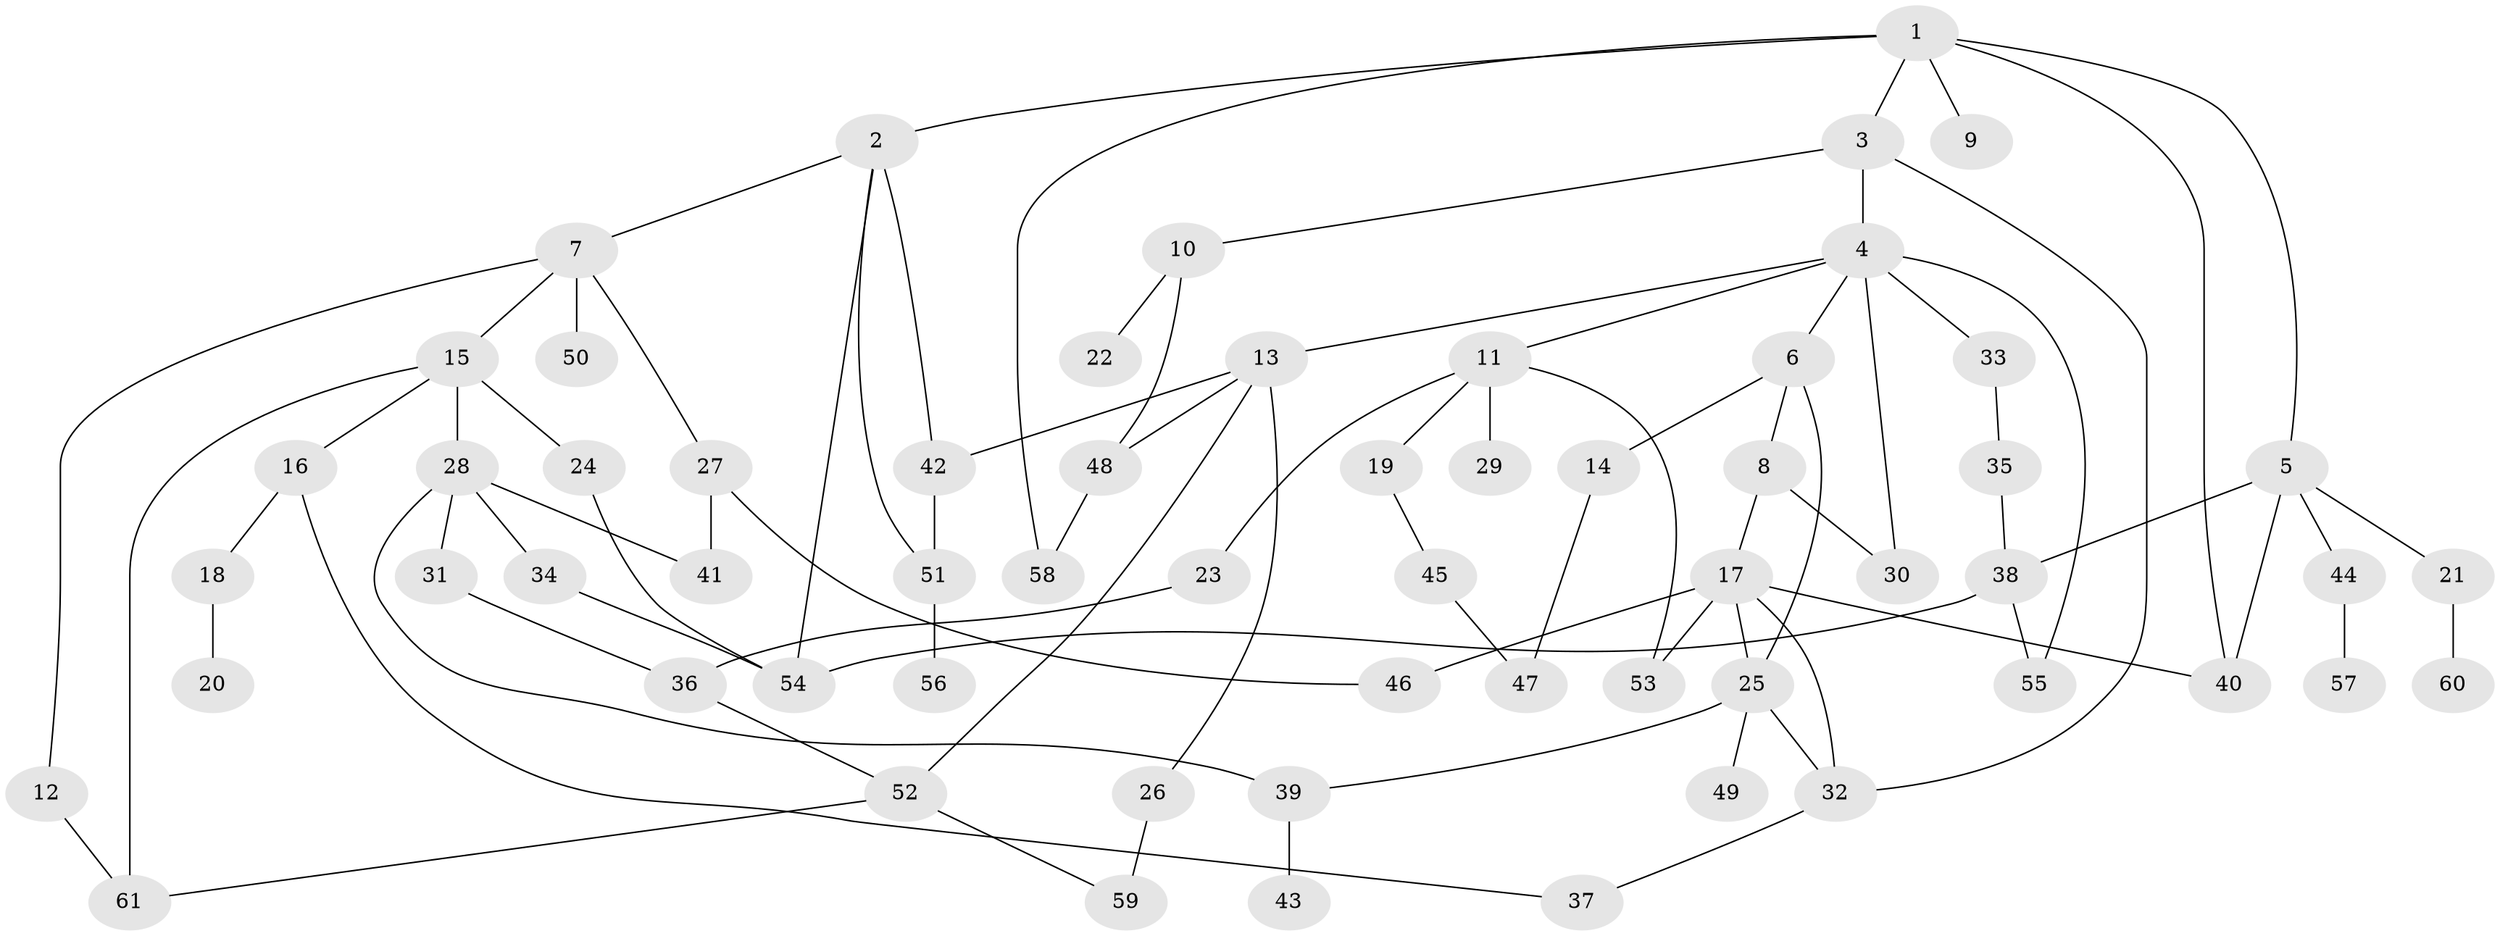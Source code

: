 // coarse degree distribution, {4: 0.10810810810810811, 5: 0.1891891891891892, 9: 0.02702702702702703, 3: 0.13513513513513514, 2: 0.2702702702702703, 6: 0.08108108108108109, 1: 0.1891891891891892}
// Generated by graph-tools (version 1.1) at 2025/51/02/27/25 19:51:37]
// undirected, 61 vertices, 86 edges
graph export_dot {
graph [start="1"]
  node [color=gray90,style=filled];
  1;
  2;
  3;
  4;
  5;
  6;
  7;
  8;
  9;
  10;
  11;
  12;
  13;
  14;
  15;
  16;
  17;
  18;
  19;
  20;
  21;
  22;
  23;
  24;
  25;
  26;
  27;
  28;
  29;
  30;
  31;
  32;
  33;
  34;
  35;
  36;
  37;
  38;
  39;
  40;
  41;
  42;
  43;
  44;
  45;
  46;
  47;
  48;
  49;
  50;
  51;
  52;
  53;
  54;
  55;
  56;
  57;
  58;
  59;
  60;
  61;
  1 -- 2;
  1 -- 3;
  1 -- 5;
  1 -- 9;
  1 -- 40;
  1 -- 58;
  2 -- 7;
  2 -- 42;
  2 -- 54;
  2 -- 51;
  3 -- 4;
  3 -- 10;
  3 -- 32;
  4 -- 6;
  4 -- 11;
  4 -- 13;
  4 -- 30;
  4 -- 33;
  4 -- 55;
  5 -- 21;
  5 -- 38;
  5 -- 44;
  5 -- 40;
  6 -- 8;
  6 -- 14;
  6 -- 25;
  7 -- 12;
  7 -- 15;
  7 -- 27;
  7 -- 50;
  8 -- 17;
  8 -- 30;
  10 -- 22;
  10 -- 48;
  11 -- 19;
  11 -- 23;
  11 -- 29;
  11 -- 53;
  12 -- 61;
  13 -- 26;
  13 -- 52;
  13 -- 42;
  13 -- 48;
  14 -- 47;
  15 -- 16;
  15 -- 24;
  15 -- 28;
  15 -- 61;
  16 -- 18;
  16 -- 37;
  17 -- 25;
  17 -- 46;
  17 -- 53;
  17 -- 40;
  17 -- 32;
  18 -- 20;
  19 -- 45;
  21 -- 60;
  23 -- 36;
  24 -- 54;
  25 -- 39;
  25 -- 49;
  25 -- 32;
  26 -- 59;
  27 -- 41;
  27 -- 46;
  28 -- 31;
  28 -- 34;
  28 -- 39;
  28 -- 41;
  31 -- 36;
  32 -- 37;
  33 -- 35;
  34 -- 54;
  35 -- 38;
  36 -- 52;
  38 -- 55;
  38 -- 54;
  39 -- 43;
  42 -- 51;
  44 -- 57;
  45 -- 47;
  48 -- 58;
  51 -- 56;
  52 -- 59;
  52 -- 61;
}
